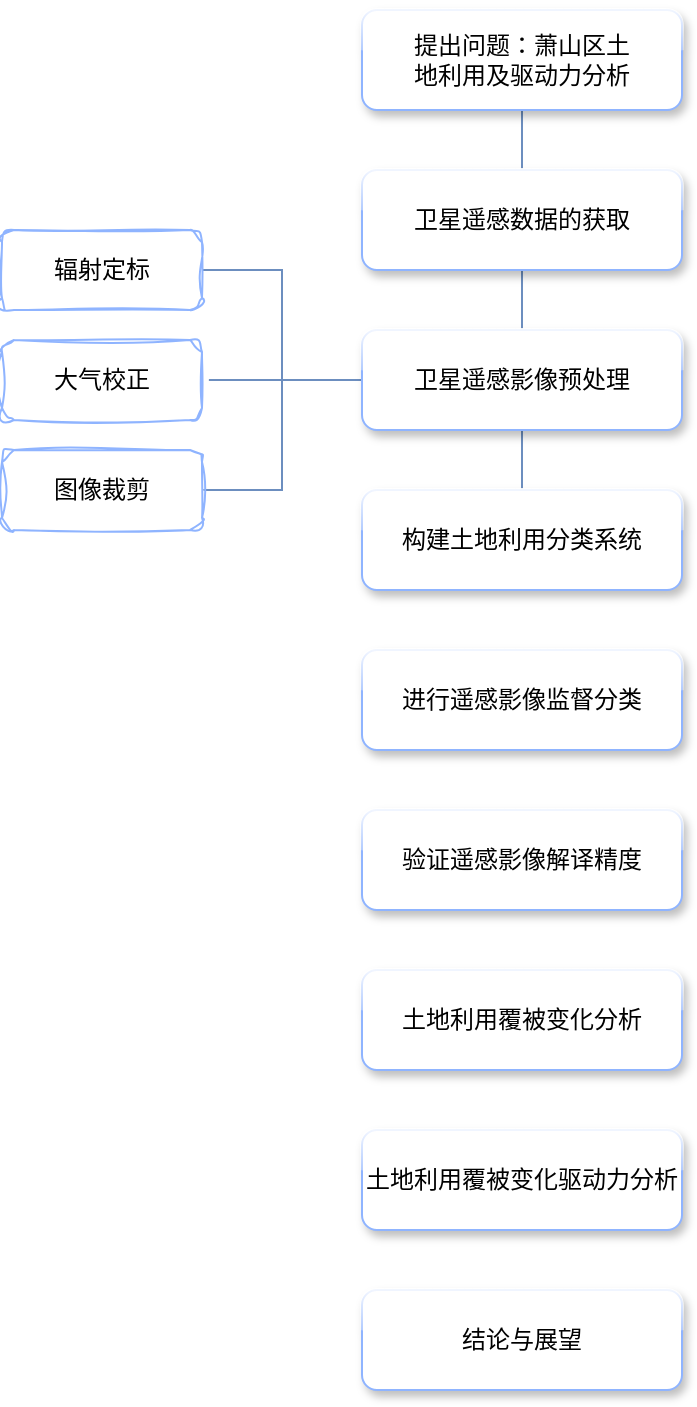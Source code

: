 <mxfile version="22.1.3" type="github">
  <diagram id="C5RBs43oDa-KdzZeNtuy" name="Page-1">
    <mxGraphModel dx="1702" dy="458" grid="1" gridSize="10" guides="1" tooltips="1" connect="1" arrows="1" fold="1" page="1" pageScale="1" pageWidth="827" pageHeight="1169" math="0" shadow="0">
      <root>
        <mxCell id="WIyWlLk6GJQsqaUBKTNV-0" />
        <mxCell id="WIyWlLk6GJQsqaUBKTNV-1" parent="WIyWlLk6GJQsqaUBKTNV-0" />
        <mxCell id="D9lZeBVPD3_RQaK8QXdw-2" style="edgeStyle=orthogonalEdgeStyle;rounded=0;orthogonalLoop=1;jettySize=auto;html=1;entryX=0.5;entryY=0;entryDx=0;entryDy=0;strokeColor=#6c8ebf;endArrow=none;endFill=0;fillColor=#dae8fc;" edge="1" parent="WIyWlLk6GJQsqaUBKTNV-1" target="D9lZeBVPD3_RQaK8QXdw-1">
          <mxGeometry relative="1" as="geometry">
            <mxPoint x="240" y="130" as="sourcePoint" />
          </mxGeometry>
        </mxCell>
        <mxCell id="D9lZeBVPD3_RQaK8QXdw-11" style="edgeStyle=orthogonalEdgeStyle;rounded=0;orthogonalLoop=1;jettySize=auto;html=1;entryX=0.5;entryY=0;entryDx=0;entryDy=0;endArrow=none;endFill=0;strokeColor=#6c8ebf;fillColor=#dae8fc;" edge="1" parent="WIyWlLk6GJQsqaUBKTNV-1" source="D9lZeBVPD3_RQaK8QXdw-1" target="D9lZeBVPD3_RQaK8QXdw-5">
          <mxGeometry relative="1" as="geometry" />
        </mxCell>
        <mxCell id="D9lZeBVPD3_RQaK8QXdw-1" value="&lt;div&gt;卫星遥感数据的获取&lt;/div&gt;" style="rounded=1;whiteSpace=wrap;html=1;fontSize=12;glass=1;strokeWidth=1;shadow=1;strokeColor=#8FB4FF;" vertex="1" parent="WIyWlLk6GJQsqaUBKTNV-1">
          <mxGeometry x="160" y="160" width="160" height="50" as="geometry" />
        </mxCell>
        <mxCell id="D9lZeBVPD3_RQaK8QXdw-4" value="&lt;div style=&quot;border-color: var(--border-color);&quot;&gt;提出问题：萧山区土&lt;/div&gt;&lt;div style=&quot;border-color: var(--border-color);&quot;&gt;地利用及驱动力分析&lt;/div&gt;" style="rounded=1;whiteSpace=wrap;html=1;fontSize=12;glass=1;strokeWidth=1;shadow=1;strokeColor=#8FB4FF;" vertex="1" parent="WIyWlLk6GJQsqaUBKTNV-1">
          <mxGeometry x="160" y="80" width="160" height="50" as="geometry" />
        </mxCell>
        <mxCell id="D9lZeBVPD3_RQaK8QXdw-12" style="edgeStyle=orthogonalEdgeStyle;rounded=0;orthogonalLoop=1;jettySize=auto;html=1;entryX=0.5;entryY=0;entryDx=0;entryDy=0;endArrow=none;endFill=0;strokeColor=#6c8ebf;fillColor=#dae8fc;" edge="1" parent="WIyWlLk6GJQsqaUBKTNV-1" source="D9lZeBVPD3_RQaK8QXdw-5" target="D9lZeBVPD3_RQaK8QXdw-8">
          <mxGeometry relative="1" as="geometry" />
        </mxCell>
        <mxCell id="D9lZeBVPD3_RQaK8QXdw-14" style="edgeStyle=orthogonalEdgeStyle;shape=connector;rounded=0;orthogonalLoop=1;jettySize=auto;html=1;labelBackgroundColor=default;strokeColor=#6c8ebf;align=center;verticalAlign=middle;fontFamily=Helvetica;fontSize=11;fontColor=default;endArrow=none;endFill=0;fillColor=#dae8fc;" edge="1" parent="WIyWlLk6GJQsqaUBKTNV-1" source="D9lZeBVPD3_RQaK8QXdw-5" target="D9lZeBVPD3_RQaK8QXdw-9">
          <mxGeometry relative="1" as="geometry">
            <Array as="points">
              <mxPoint x="100" y="265" />
              <mxPoint x="100" y="265" />
            </Array>
          </mxGeometry>
        </mxCell>
        <mxCell id="D9lZeBVPD3_RQaK8QXdw-15" style="edgeStyle=orthogonalEdgeStyle;shape=connector;rounded=0;orthogonalLoop=1;jettySize=auto;html=1;entryX=1;entryY=0.5;entryDx=0;entryDy=0;labelBackgroundColor=default;strokeColor=#6c8ebf;align=center;verticalAlign=middle;fontFamily=Helvetica;fontSize=11;fontColor=default;endArrow=none;endFill=0;fillColor=#dae8fc;" edge="1" parent="WIyWlLk6GJQsqaUBKTNV-1" source="D9lZeBVPD3_RQaK8QXdw-5" target="D9lZeBVPD3_RQaK8QXdw-10">
          <mxGeometry relative="1" as="geometry" />
        </mxCell>
        <mxCell id="D9lZeBVPD3_RQaK8QXdw-16" style="edgeStyle=orthogonalEdgeStyle;shape=connector;rounded=0;orthogonalLoop=1;jettySize=auto;html=1;entryX=1;entryY=0.5;entryDx=0;entryDy=0;labelBackgroundColor=default;strokeColor=#6c8ebf;align=center;verticalAlign=middle;fontFamily=Helvetica;fontSize=11;fontColor=default;endArrow=none;endFill=0;fillColor=#dae8fc;" edge="1" parent="WIyWlLk6GJQsqaUBKTNV-1" source="D9lZeBVPD3_RQaK8QXdw-5" target="D9lZeBVPD3_RQaK8QXdw-6">
          <mxGeometry relative="1" as="geometry" />
        </mxCell>
        <mxCell id="D9lZeBVPD3_RQaK8QXdw-5" value="&lt;div&gt;卫星遥感影像预处理&lt;/div&gt;" style="rounded=1;whiteSpace=wrap;html=1;fontSize=12;glass=1;strokeWidth=1;shadow=1;strokeColor=#8FB4FF;" vertex="1" parent="WIyWlLk6GJQsqaUBKTNV-1">
          <mxGeometry x="160" y="240" width="160" height="50" as="geometry" />
        </mxCell>
        <mxCell id="D9lZeBVPD3_RQaK8QXdw-6" value="辐射定标" style="rounded=1;whiteSpace=wrap;html=1;fontSize=12;glass=0;strokeWidth=1;shadow=0;strokeColor=#8FB4FF;sketch=1;curveFitting=1;jiggle=2;" vertex="1" parent="WIyWlLk6GJQsqaUBKTNV-1">
          <mxGeometry x="-20" y="190" width="100" height="40" as="geometry" />
        </mxCell>
        <mxCell id="D9lZeBVPD3_RQaK8QXdw-7" value="&lt;div&gt;进行遥感影像监督分&lt;span style=&quot;background-color: initial;&quot;&gt;类&lt;/span&gt;&lt;/div&gt;" style="rounded=1;whiteSpace=wrap;html=1;fontSize=12;glass=1;strokeWidth=1;shadow=1;strokeColor=#8FB4FF;" vertex="1" parent="WIyWlLk6GJQsqaUBKTNV-1">
          <mxGeometry x="160" y="400" width="160" height="50" as="geometry" />
        </mxCell>
        <mxCell id="D9lZeBVPD3_RQaK8QXdw-8" value="&lt;div&gt;构建土地利用分类系&lt;span style=&quot;background-color: initial;&quot;&gt;统&lt;/span&gt;&lt;/div&gt;" style="rounded=1;whiteSpace=wrap;html=1;fontSize=12;glass=1;strokeWidth=1;shadow=1;strokeColor=#8FB4FF;" vertex="1" parent="WIyWlLk6GJQsqaUBKTNV-1">
          <mxGeometry x="160" y="320" width="160" height="50" as="geometry" />
        </mxCell>
        <mxCell id="D9lZeBVPD3_RQaK8QXdw-9" value="&lt;div&gt;大气校正&lt;/div&gt;" style="rounded=1;whiteSpace=wrap;html=1;fontSize=12;glass=0;strokeWidth=1;shadow=0;strokeColor=#8FB4FF;sketch=1;curveFitting=1;jiggle=2;" vertex="1" parent="WIyWlLk6GJQsqaUBKTNV-1">
          <mxGeometry x="-20" y="245" width="100" height="40" as="geometry" />
        </mxCell>
        <mxCell id="D9lZeBVPD3_RQaK8QXdw-10" value="&lt;div&gt;图像裁剪&lt;/div&gt;" style="rounded=1;whiteSpace=wrap;html=1;fontSize=12;glass=0;strokeWidth=1;shadow=0;strokeColor=#8FB4FF;sketch=1;curveFitting=1;jiggle=2;" vertex="1" parent="WIyWlLk6GJQsqaUBKTNV-1">
          <mxGeometry x="-20" y="300" width="100" height="40" as="geometry" />
        </mxCell>
        <mxCell id="D9lZeBVPD3_RQaK8QXdw-17" value="&lt;div&gt;验证遥感影像解译精&lt;span style=&quot;background-color: initial;&quot;&gt;度&lt;/span&gt;&lt;/div&gt;" style="rounded=1;whiteSpace=wrap;html=1;fontSize=12;glass=1;strokeWidth=1;shadow=1;strokeColor=#8FB4FF;" vertex="1" parent="WIyWlLk6GJQsqaUBKTNV-1">
          <mxGeometry x="160" y="480" width="160" height="50" as="geometry" />
        </mxCell>
        <mxCell id="D9lZeBVPD3_RQaK8QXdw-18" value="&lt;div&gt;土地利用覆被变化分&lt;span style=&quot;background-color: initial;&quot;&gt;析&lt;/span&gt;&lt;/div&gt;" style="rounded=1;whiteSpace=wrap;html=1;fontSize=12;glass=1;strokeWidth=1;shadow=1;strokeColor=#8FB4FF;" vertex="1" parent="WIyWlLk6GJQsqaUBKTNV-1">
          <mxGeometry x="160" y="560" width="160" height="50" as="geometry" />
        </mxCell>
        <mxCell id="D9lZeBVPD3_RQaK8QXdw-19" value="&lt;div&gt;土地利用覆被变化驱&lt;span style=&quot;background-color: initial;&quot;&gt;动力分析&lt;/span&gt;&lt;/div&gt;" style="rounded=1;whiteSpace=wrap;html=1;fontSize=12;glass=1;strokeWidth=1;shadow=1;strokeColor=#8FB4FF;" vertex="1" parent="WIyWlLk6GJQsqaUBKTNV-1">
          <mxGeometry x="160" y="640" width="160" height="50" as="geometry" />
        </mxCell>
        <mxCell id="D9lZeBVPD3_RQaK8QXdw-20" value="结论与展望" style="rounded=1;whiteSpace=wrap;html=1;fontSize=12;glass=1;strokeWidth=1;shadow=1;strokeColor=#8FB4FF;" vertex="1" parent="WIyWlLk6GJQsqaUBKTNV-1">
          <mxGeometry x="160" y="720" width="160" height="50" as="geometry" />
        </mxCell>
      </root>
    </mxGraphModel>
  </diagram>
</mxfile>

